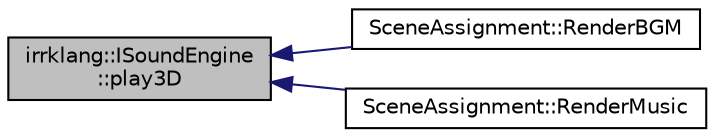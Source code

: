 digraph "irrklang::ISoundEngine::play3D"
{
  bgcolor="transparent";
  edge [fontname="Helvetica",fontsize="10",labelfontname="Helvetica",labelfontsize="10"];
  node [fontname="Helvetica",fontsize="10",shape=record];
  rankdir="LR";
  Node1 [label="irrklang::ISoundEngine\l::play3D",height=0.2,width=0.4,color="black", fillcolor="grey75", style="filled", fontcolor="black"];
  Node1 -> Node2 [dir="back",color="midnightblue",fontsize="10",style="solid",fontname="Helvetica"];
  Node2 [label="SceneAssignment::RenderBGM",height=0.2,width=0.4,color="black",URL="$classSceneAssignment.html#a069ab144bbc1d5ac741a58d63cd54ff1",tooltip="Render music for the background /*. "];
  Node1 -> Node3 [dir="back",color="midnightblue",fontsize="10",style="solid",fontname="Helvetica"];
  Node3 [label="SceneAssignment::RenderMusic",height=0.2,width=0.4,color="black",URL="$classSceneAssignment.html#aa3a1acbbe86238ff67e323d29e212422",tooltip="Render music for siren and pickup sound /*. "];
}
